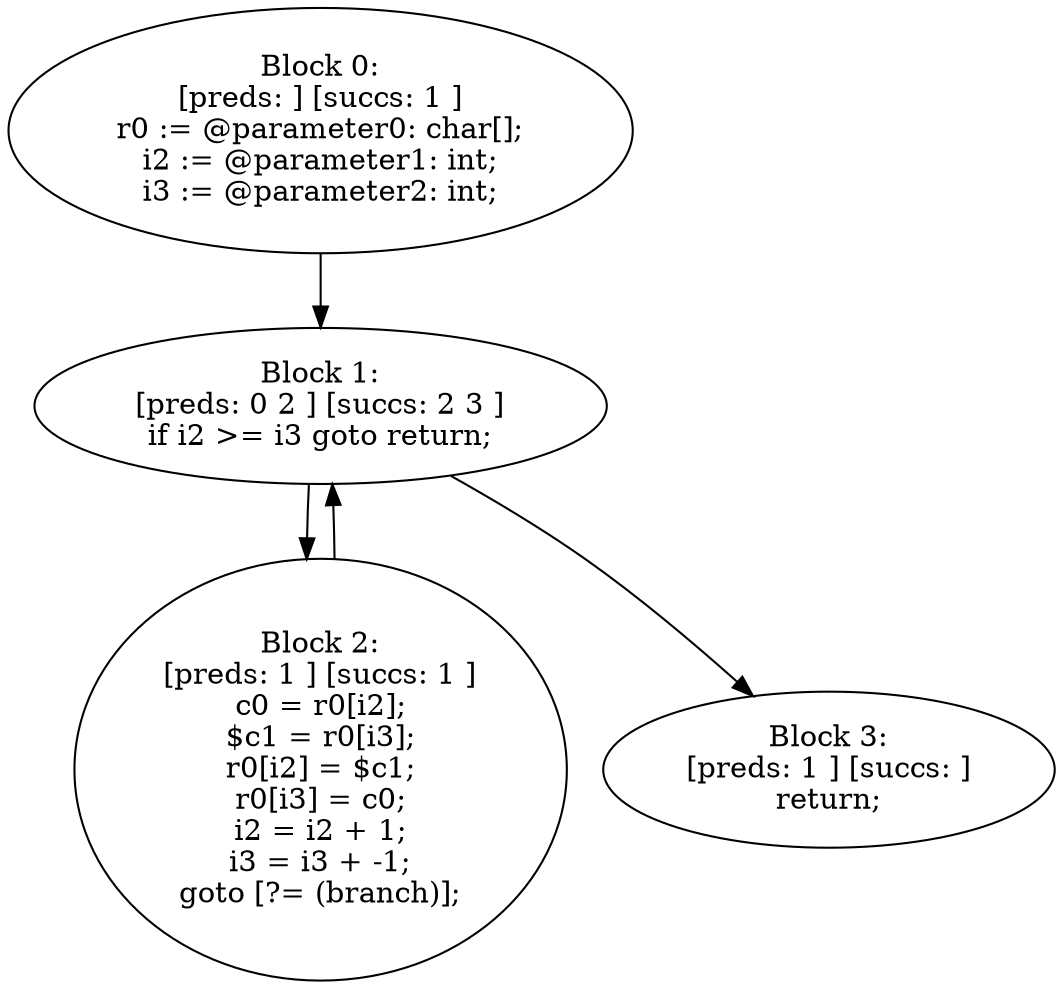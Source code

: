 digraph "unitGraph" {
    "Block 0:
[preds: ] [succs: 1 ]
r0 := @parameter0: char[];
i2 := @parameter1: int;
i3 := @parameter2: int;
"
    "Block 1:
[preds: 0 2 ] [succs: 2 3 ]
if i2 >= i3 goto return;
"
    "Block 2:
[preds: 1 ] [succs: 1 ]
c0 = r0[i2];
$c1 = r0[i3];
r0[i2] = $c1;
r0[i3] = c0;
i2 = i2 + 1;
i3 = i3 + -1;
goto [?= (branch)];
"
    "Block 3:
[preds: 1 ] [succs: ]
return;
"
    "Block 0:
[preds: ] [succs: 1 ]
r0 := @parameter0: char[];
i2 := @parameter1: int;
i3 := @parameter2: int;
"->"Block 1:
[preds: 0 2 ] [succs: 2 3 ]
if i2 >= i3 goto return;
";
    "Block 1:
[preds: 0 2 ] [succs: 2 3 ]
if i2 >= i3 goto return;
"->"Block 2:
[preds: 1 ] [succs: 1 ]
c0 = r0[i2];
$c1 = r0[i3];
r0[i2] = $c1;
r0[i3] = c0;
i2 = i2 + 1;
i3 = i3 + -1;
goto [?= (branch)];
";
    "Block 1:
[preds: 0 2 ] [succs: 2 3 ]
if i2 >= i3 goto return;
"->"Block 3:
[preds: 1 ] [succs: ]
return;
";
    "Block 2:
[preds: 1 ] [succs: 1 ]
c0 = r0[i2];
$c1 = r0[i3];
r0[i2] = $c1;
r0[i3] = c0;
i2 = i2 + 1;
i3 = i3 + -1;
goto [?= (branch)];
"->"Block 1:
[preds: 0 2 ] [succs: 2 3 ]
if i2 >= i3 goto return;
";
}
